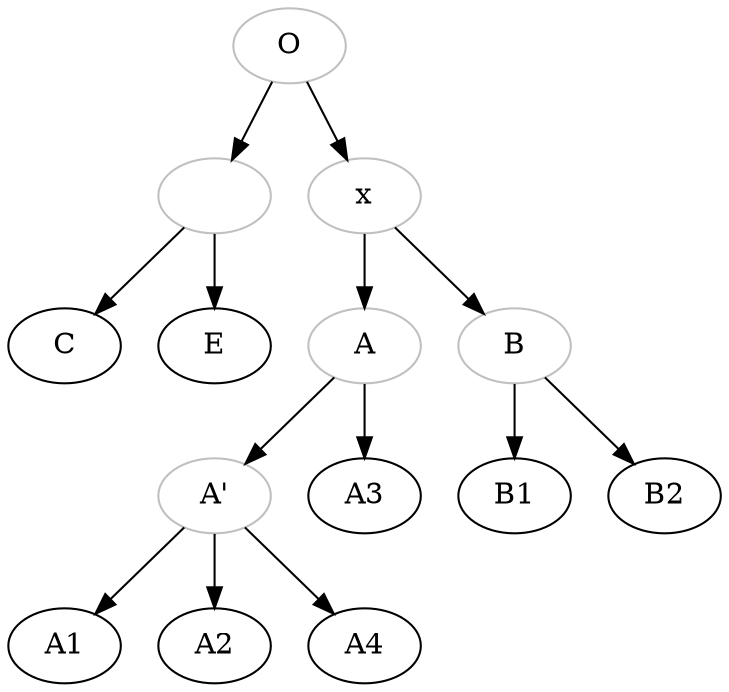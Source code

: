 digraph {

O[color="grey"];
0[color="grey", label=""];
x[color="grey"];

A[color="grey"];
Aprime[color="grey", label="A'"];
B[color="grey"];

O->0;
0->C;
0->E;
O->x;

x->A;
A->A3;
A->Aprime;
Aprime->A1;
Aprime->A2;
Aprime->A4;
x->B;
B->B1;
B->B2;

}
